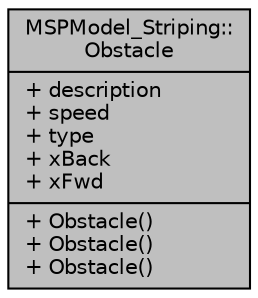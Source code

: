 digraph "MSPModel_Striping::Obstacle"
{
  edge [fontname="Helvetica",fontsize="10",labelfontname="Helvetica",labelfontsize="10"];
  node [fontname="Helvetica",fontsize="10",shape=record];
  Node1 [label="{MSPModel_Striping::\lObstacle\n|+ description\l+ speed\l+ type\l+ xBack\l+ xFwd\l|+ Obstacle()\l+ Obstacle()\l+ Obstacle()\l}",height=0.2,width=0.4,color="black", fillcolor="grey75", style="filled", fontcolor="black"];
}
